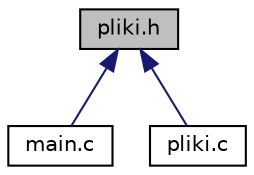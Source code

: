 digraph "pliki.h"
{
  edge [fontname="Helvetica",fontsize="10",labelfontname="Helvetica",labelfontsize="10"];
  node [fontname="Helvetica",fontsize="10",shape=record];
  Node1 [label="pliki.h",height=0.2,width=0.4,color="black", fillcolor="grey75", style="filled", fontcolor="black"];
  Node1 -> Node2 [dir="back",color="midnightblue",fontsize="10",style="solid",fontname="Helvetica"];
  Node2 [label="main.c",height=0.2,width=0.4,color="black", fillcolor="white", style="filled",URL="$main_8c.html",tooltip="Funkcja glowna Plik zawiera kilka funkcji oraz funkcje glowna w ktorej wystepuje petla obslugujaca gr..."];
  Node1 -> Node3 [dir="back",color="midnightblue",fontsize="10",style="solid",fontname="Helvetica"];
  Node3 [label="pliki.c",height=0.2,width=0.4,color="black", fillcolor="white", style="filled",URL="$pliki_8c.html",tooltip="Ciala Funkcji Plik zawiera ciala funkcji sluzacych do obslugi timera oraz wyswietlania tekstu w menu..."];
}
